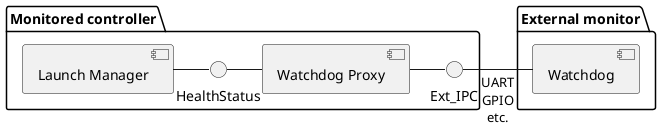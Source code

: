 @startuml


package "Monitored controller" {
  [Watchdog Proxy] - Ext_IPC
  HealthStatus -[Watchdog Proxy]
  [Launch Manager] - HealthStatus
}

package "External monitor" {
  Ext_IPC - [Watchdog] : UART\nGPIO\netc.
}

@enduml
